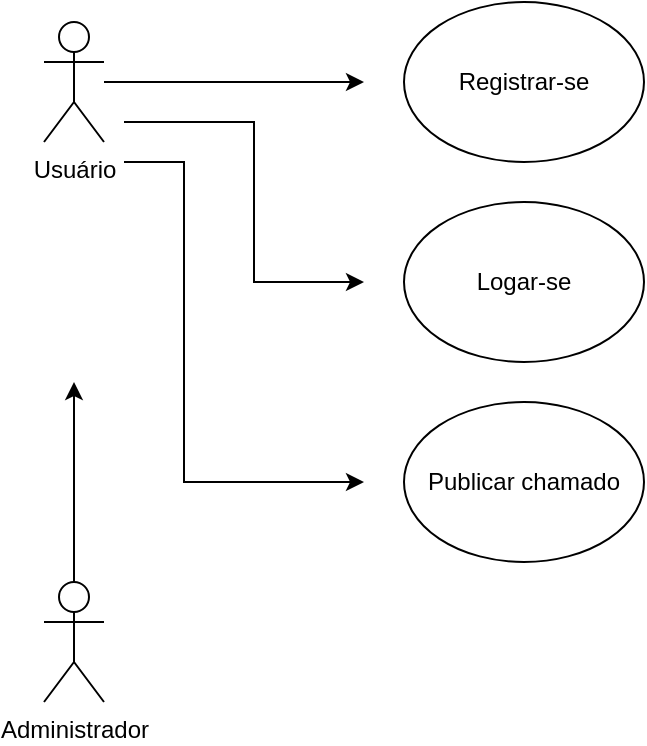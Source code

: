 <mxfile version="24.7.16">
  <diagram name="Página-1" id="2886ODnrY1nnN0WHtiQa">
    <mxGraphModel dx="880" dy="460" grid="1" gridSize="10" guides="1" tooltips="1" connect="1" arrows="1" fold="1" page="1" pageScale="1" pageWidth="827" pageHeight="1169" math="0" shadow="0">
      <root>
        <mxCell id="0" />
        <mxCell id="1" parent="0" />
        <mxCell id="ptGOxV423uIVroZ45Yt1-10" style="edgeStyle=orthogonalEdgeStyle;rounded=0;orthogonalLoop=1;jettySize=auto;html=1;" edge="1" parent="1" source="ptGOxV423uIVroZ45Yt1-1">
          <mxGeometry relative="1" as="geometry">
            <mxPoint x="200" y="80" as="targetPoint" />
          </mxGeometry>
        </mxCell>
        <mxCell id="ptGOxV423uIVroZ45Yt1-1" value="Usuário" style="shape=umlActor;verticalLabelPosition=bottom;verticalAlign=top;html=1;outlineConnect=0;" vertex="1" parent="1">
          <mxGeometry x="40" y="50" width="30" height="60" as="geometry" />
        </mxCell>
        <mxCell id="ptGOxV423uIVroZ45Yt1-5" value="Registrar-se" style="ellipse;whiteSpace=wrap;html=1;" vertex="1" parent="1">
          <mxGeometry x="220" y="40" width="120" height="80" as="geometry" />
        </mxCell>
        <mxCell id="ptGOxV423uIVroZ45Yt1-7" style="edgeStyle=orthogonalEdgeStyle;rounded=0;orthogonalLoop=1;jettySize=auto;html=1;" edge="1" parent="1" source="ptGOxV423uIVroZ45Yt1-6">
          <mxGeometry relative="1" as="geometry">
            <mxPoint x="55" y="230" as="targetPoint" />
          </mxGeometry>
        </mxCell>
        <mxCell id="ptGOxV423uIVroZ45Yt1-6" value="Administrador" style="shape=umlActor;verticalLabelPosition=bottom;verticalAlign=top;html=1;outlineConnect=0;" vertex="1" parent="1">
          <mxGeometry x="40" y="330" width="30" height="60" as="geometry" />
        </mxCell>
        <mxCell id="ptGOxV423uIVroZ45Yt1-12" value="Logar-se" style="ellipse;whiteSpace=wrap;html=1;" vertex="1" parent="1">
          <mxGeometry x="220" y="140" width="120" height="80" as="geometry" />
        </mxCell>
        <mxCell id="ptGOxV423uIVroZ45Yt1-15" style="edgeStyle=orthogonalEdgeStyle;rounded=0;orthogonalLoop=1;jettySize=auto;html=1;" edge="1" parent="1">
          <mxGeometry relative="1" as="geometry">
            <mxPoint x="200" y="180" as="targetPoint" />
            <mxPoint x="80" y="100" as="sourcePoint" />
            <Array as="points">
              <mxPoint x="145" y="100" />
              <mxPoint x="145" y="180" />
              <mxPoint x="200" y="180" />
            </Array>
          </mxGeometry>
        </mxCell>
        <mxCell id="ptGOxV423uIVroZ45Yt1-16" style="edgeStyle=orthogonalEdgeStyle;rounded=0;orthogonalLoop=1;jettySize=auto;html=1;" edge="1" parent="1">
          <mxGeometry relative="1" as="geometry">
            <mxPoint x="200" y="280" as="targetPoint" />
            <mxPoint x="80" y="120" as="sourcePoint" />
            <Array as="points">
              <mxPoint x="110" y="120" />
              <mxPoint x="110" y="280" />
              <mxPoint x="200" y="280" />
            </Array>
          </mxGeometry>
        </mxCell>
        <mxCell id="ptGOxV423uIVroZ45Yt1-17" value="Publicar chamado" style="ellipse;whiteSpace=wrap;html=1;" vertex="1" parent="1">
          <mxGeometry x="220" y="240" width="120" height="80" as="geometry" />
        </mxCell>
      </root>
    </mxGraphModel>
  </diagram>
</mxfile>
